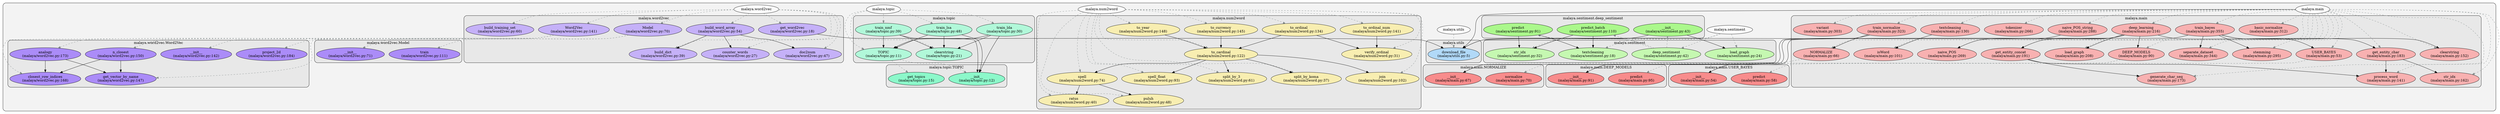 digraph G {
    graph [rankdir=TB, clusterrank="local"];
    subgraph cluster_G {

        graph [style="filled,rounded",fillcolor="#80808018", label=""];
        malaya__main [label="malaya.main", style="filled", fillcolor="#ffffffb2", fontcolor="#000000", group="0"];
        malaya__num2word [label="malaya.num2word", style="filled", fillcolor="#ffffffb2", fontcolor="#000000", group="1"];
        malaya__sentiment [label="malaya.sentiment", style="filled", fillcolor="#ffffffb2", fontcolor="#000000", group="2"];
        malaya__topic [label="malaya.topic", style="filled", fillcolor="#ffffffb2", fontcolor="#000000", group="3"];
        malaya__utils [label="malaya.utils", style="filled", fillcolor="#ffffffb2", fontcolor="#000000", group="4"];
        malaya__word2vec [label="malaya.word2vec", style="filled", fillcolor="#ffffffb2", fontcolor="#000000", group="5"];
        subgraph cluster_malaya__main {

            graph [style="filled,rounded",fillcolor="#80808018", label="malaya.main"];
            malaya__main__DEEP_MODELS [label="DEEP_MODELS\n(malaya/main.py:90)", style="filled", fillcolor="#ff9999b2", fontcolor="#000000", group="0"];
        }
        subgraph cluster_malaya__main {

            graph [style="filled,rounded",fillcolor="#80808018", label="malaya.main"];
            malaya__main__NORMALIZE [label="NORMALIZE\n(malaya/main.py:66)", style="filled", fillcolor="#ff9999b2", fontcolor="#000000", group="0"];
        }
        subgraph cluster_malaya__main {

            graph [style="filled,rounded",fillcolor="#80808018", label="malaya.main"];
            malaya__main__USER_BAYES [label="USER_BAYES\n(malaya/main.py:53)", style="filled", fillcolor="#ff9999b2", fontcolor="#000000", group="0"];
        }
        subgraph cluster_malaya__main {

            graph [style="filled,rounded",fillcolor="#80808018", label="malaya.main"];
            malaya__main__basic_normalize [label="basic_normalize\n(malaya/main.py:312)", style="filled", fillcolor="#ff9999b2", fontcolor="#000000", group="0"];
        }
        subgraph cluster_malaya__main {

            graph [style="filled,rounded",fillcolor="#80808018", label="malaya.main"];
            malaya__main__clearstring [label="clearstring\n(malaya/main.py:152)", style="filled", fillcolor="#ff9999b2", fontcolor="#000000", group="0"];
        }
        subgraph cluster_malaya__main {

            graph [style="filled,rounded",fillcolor="#80808018", label="malaya.main"];
            malaya__main__deep_learning [label="deep_learning\n(malaya/main.py:216)", style="filled", fillcolor="#ff9999b2", fontcolor="#000000", group="0"];
        }
        subgraph cluster_malaya__main {

            graph [style="filled,rounded",fillcolor="#80808018", label="malaya.main"];
            malaya__main__generate_char_seq [label="generate_char_seq\n(malaya/main.py:173)", style="filled", fillcolor="#ff9999b2", fontcolor="#000000", group="0"];
        }
        subgraph cluster_malaya__main {

            graph [style="filled,rounded",fillcolor="#80808018", label="malaya.main"];
            malaya__main__get_entity_char [label="get_entity_char\n(malaya/main.py:183)", style="filled", fillcolor="#ff9999b2", fontcolor="#000000", group="0"];
        }
        subgraph cluster_malaya__main {

            graph [style="filled,rounded",fillcolor="#80808018", label="malaya.main"];
            malaya__main__get_entity_concat [label="get_entity_concat\n(malaya/main.py:191)", style="filled", fillcolor="#ff9999b2", fontcolor="#000000", group="0"];
        }
        subgraph cluster_malaya__main {

            graph [style="filled,rounded",fillcolor="#80808018", label="malaya.main"];
            malaya__main__isWord [label="isWord\n(malaya/main.py:101)", style="filled", fillcolor="#ff9999b2", fontcolor="#000000", group="0"];
        }
        subgraph cluster_malaya__main {

            graph [style="filled,rounded",fillcolor="#80808018", label="malaya.main"];
            malaya__main__load_graphX [label="load_graph\n(malaya/main.py:208)", style="filled", fillcolor="#ff9999b2", fontcolor="#000000", group="0"];
        }
        subgraph cluster_malaya__main {

            graph [style="filled,rounded",fillcolor="#80808018", label="malaya.main"];
            malaya__main__naive_POS [label="naive_POS\n(malaya/main.py:269)", style="filled", fillcolor="#ff9999b2", fontcolor="#000000", group="0"];
        }
        subgraph cluster_malaya__main {

            graph [style="filled,rounded",fillcolor="#80808018", label="malaya.main"];
            malaya__main__naive_POS_string [label="naive_POS_string\n(malaya/main.py:288)", style="filled", fillcolor="#ff9999b2", fontcolor="#000000", group="0"];
        }
        subgraph cluster_malaya__main {

            graph [style="filled,rounded",fillcolor="#80808018", label="malaya.main"];
            malaya__main__process_word [label="process_word\n(malaya/main.py:141)", style="filled", fillcolor="#ff9999b2", fontcolor="#000000", group="0"];
        }
        subgraph cluster_malaya__main {

            graph [style="filled,rounded",fillcolor="#80808018", label="malaya.main"];
            malaya__main__separate_dataset [label="separate_dataset\n(malaya/main.py:344)", style="filled", fillcolor="#ff9999b2", fontcolor="#000000", group="0"];
        }
        subgraph cluster_malaya__main {

            graph [style="filled,rounded",fillcolor="#80808018", label="malaya.main"];
            malaya__main__stemming [label="stemming\n(malaya/main.py:295)", style="filled", fillcolor="#ff9999b2", fontcolor="#000000", group="0"];
        }
        subgraph cluster_malaya__main {

            graph [style="filled,rounded",fillcolor="#80808018", label="malaya.main"];
            malaya__main__str_idx [label="str_idx\n(malaya/main.py:162)", style="filled", fillcolor="#ff9999b2", fontcolor="#000000", group="0"];
        }
        subgraph cluster_malaya__main {

            graph [style="filled,rounded",fillcolor="#80808018", label="malaya.main"];
            malaya__main__textcleaning [label="textcleaning\n(malaya/main.py:130)", style="filled", fillcolor="#ff9999b2", fontcolor="#000000", group="0"];
        }
        subgraph cluster_malaya__main {

            graph [style="filled,rounded",fillcolor="#80808018", label="malaya.main"];
            malaya__main__tokenizer [label="tokenizer\n(malaya/main.py:266)", style="filled", fillcolor="#ff9999b2", fontcolor="#000000", group="0"];
        }
        subgraph cluster_malaya__main {

            graph [style="filled,rounded",fillcolor="#80808018", label="malaya.main"];
            malaya__main__train_bayes [label="train_bayes\n(malaya/main.py:355)", style="filled", fillcolor="#ff9999b2", fontcolor="#000000", group="0"];
        }
        subgraph cluster_malaya__main {

            graph [style="filled,rounded",fillcolor="#80808018", label="malaya.main"];
            malaya__main__train_normalize [label="train_normalize\n(malaya/main.py:323)", style="filled", fillcolor="#ff9999b2", fontcolor="#000000", group="0"];
        }
        subgraph cluster_malaya__main {

            graph [style="filled,rounded",fillcolor="#80808018", label="malaya.main"];
            malaya__main__variant [label="variant\n(malaya/main.py:303)", style="filled", fillcolor="#ff9999b2", fontcolor="#000000", group="0"];
        }
        subgraph cluster_malaya__main__DEEP_MODELS {

            graph [style="filled,rounded",fillcolor="#80808018", label="malaya.main.DEEP_MODELS"];
            malaya__main__DEEP_MODELS____init__ [label="__init__\n(malaya/main.py:91)", style="filled", fillcolor="#ff6565b2", fontcolor="#000000", group="0"];
        }
        subgraph cluster_malaya__main__DEEP_MODELS {

            graph [style="filled,rounded",fillcolor="#80808018", label="malaya.main.DEEP_MODELS"];
            malaya__main__DEEP_MODELS__predict [label="predict\n(malaya/main.py:95)", style="filled", fillcolor="#ff6565b2", fontcolor="#000000", group="0"];
        }
        subgraph cluster_malaya__main__NORMALIZE {

            graph [style="filled,rounded",fillcolor="#80808018", label="malaya.main.NORMALIZE"];
            malaya__main__NORMALIZE____init__ [label="__init__\n(malaya/main.py:67)", style="filled", fillcolor="#ff6565b2", fontcolor="#000000", group="0"];
        }
        subgraph cluster_malaya__main__NORMALIZE {

            graph [style="filled,rounded",fillcolor="#80808018", label="malaya.main.NORMALIZE"];
            malaya__main__NORMALIZE__normalize [label="normalize\n(malaya/main.py:70)", style="filled", fillcolor="#ff6565b2", fontcolor="#000000", group="0"];
        }
        subgraph cluster_malaya__main__USER_BAYES {

            graph [style="filled,rounded",fillcolor="#80808018", label="malaya.main.USER_BAYES"];
            malaya__main__USER_BAYES____init__ [label="__init__\n(malaya/main.py:54)", style="filled", fillcolor="#ff6565b2", fontcolor="#000000", group="0"];
        }
        subgraph cluster_malaya__main__USER_BAYES {

            graph [style="filled,rounded",fillcolor="#80808018", label="malaya.main.USER_BAYES"];
            malaya__main__USER_BAYES__predict [label="predict\n(malaya/main.py:58)", style="filled", fillcolor="#ff6565b2", fontcolor="#000000", group="0"];
        }
        subgraph cluster_malaya__num2word {

            graph [style="filled,rounded",fillcolor="#80808018", label="malaya.num2word"];
            malaya__num2word__join [label="join\n(malaya/num2word.py:102)", style="filled", fillcolor="#fff099b2", fontcolor="#000000", group="1"];
        }
        subgraph cluster_malaya__num2word {

            graph [style="filled,rounded",fillcolor="#80808018", label="malaya.num2word"];
            malaya__num2word__puluh [label="puluh\n(malaya/num2word.py:48)", style="filled", fillcolor="#fff099b2", fontcolor="#000000", group="1"];
        }
        subgraph cluster_malaya__num2word {

            graph [style="filled,rounded",fillcolor="#80808018", label="malaya.num2word"];
            malaya__num2word__ratus [label="ratus\n(malaya/num2word.py:40)", style="filled", fillcolor="#fff099b2", fontcolor="#000000", group="1"];
        }
        subgraph cluster_malaya__num2word {

            graph [style="filled,rounded",fillcolor="#80808018", label="malaya.num2word"];
            malaya__num2word__spell [label="spell\n(malaya/num2word.py:74)", style="filled", fillcolor="#fff099b2", fontcolor="#000000", group="1"];
        }
        subgraph cluster_malaya__num2word {

            graph [style="filled,rounded",fillcolor="#80808018", label="malaya.num2word"];
            malaya__num2word__spell_float [label="spell_float\n(malaya/num2word.py:93)", style="filled", fillcolor="#fff099b2", fontcolor="#000000", group="1"];
        }
        subgraph cluster_malaya__num2word {

            graph [style="filled,rounded",fillcolor="#80808018", label="malaya.num2word"];
            malaya__num2word__split_by_3 [label="split_by_3\n(malaya/num2word.py:61)", style="filled", fillcolor="#fff099b2", fontcolor="#000000", group="1"];
        }
        subgraph cluster_malaya__num2word {

            graph [style="filled,rounded",fillcolor="#80808018", label="malaya.num2word"];
            malaya__num2word__split_by_koma [label="split_by_koma\n(malaya/num2word.py:37)", style="filled", fillcolor="#fff099b2", fontcolor="#000000", group="1"];
        }
        subgraph cluster_malaya__num2word {

            graph [style="filled,rounded",fillcolor="#80808018", label="malaya.num2word"];
            malaya__num2word__to_cardinal [label="to_cardinal\n(malaya/num2word.py:122)", style="filled", fillcolor="#fff099b2", fontcolor="#000000", group="1"];
        }
        subgraph cluster_malaya__num2word {

            graph [style="filled,rounded",fillcolor="#80808018", label="malaya.num2word"];
            malaya__num2word__to_currency [label="to_currency\n(malaya/num2word.py:145)", style="filled", fillcolor="#fff099b2", fontcolor="#000000", group="1"];
        }
        subgraph cluster_malaya__num2word {

            graph [style="filled,rounded",fillcolor="#80808018", label="malaya.num2word"];
            malaya__num2word__to_ordinal [label="to_ordinal\n(malaya/num2word.py:134)", style="filled", fillcolor="#fff099b2", fontcolor="#000000", group="1"];
        }
        subgraph cluster_malaya__num2word {

            graph [style="filled,rounded",fillcolor="#80808018", label="malaya.num2word"];
            malaya__num2word__to_ordinal_num [label="to_ordinal_num\n(malaya/num2word.py:141)", style="filled", fillcolor="#fff099b2", fontcolor="#000000", group="1"];
        }
        subgraph cluster_malaya__num2word {

            graph [style="filled,rounded",fillcolor="#80808018", label="malaya.num2word"];
            malaya__num2word__to_year [label="to_year\n(malaya/num2word.py:148)", style="filled", fillcolor="#fff099b2", fontcolor="#000000", group="1"];
        }
        subgraph cluster_malaya__num2word {

            graph [style="filled,rounded",fillcolor="#80808018", label="malaya.num2word"];
            malaya__num2word__verify_ordinal [label="verify_ordinal\n(malaya/num2word.py:31)", style="filled", fillcolor="#fff099b2", fontcolor="#000000", group="1"];
        }
        subgraph cluster_malaya__sentiment {

            graph [style="filled,rounded",fillcolor="#80808018", label="malaya.sentiment"];
            malaya__sentiment__deep_sentiment [label="deep_sentiment\n(malaya/sentiment.py:42)", style="filled", fillcolor="#b6ff99b2", fontcolor="#000000", group="2"];
        }
        subgraph cluster_malaya__sentiment {

            graph [style="filled,rounded",fillcolor="#80808018", label="malaya.sentiment"];
            malaya__sentiment__load_graphX [label="load_graph\n(malaya/sentiment.py:24)", style="filled", fillcolor="#b6ff99b2", fontcolor="#000000", group="2"];
        }
        subgraph cluster_malaya__sentiment {

            graph [style="filled,rounded",fillcolor="#80808018", label="malaya.sentiment"];
            malaya__sentiment__str_idx [label="str_idx\n(malaya/sentiment.py:32)", style="filled", fillcolor="#b6ff99b2", fontcolor="#000000", group="2"];
        }
        subgraph cluster_malaya__sentiment {

            graph [style="filled,rounded",fillcolor="#80808018", label="malaya.sentiment"];
            malaya__sentiment__textcleaning [label="textcleaning\n(malaya/sentiment.py:18)", style="filled", fillcolor="#b6ff99b2", fontcolor="#000000", group="2"];
        }
        subgraph cluster_malaya__sentiment__deep_sentiment {

            graph [style="filled,rounded",fillcolor="#80808018", label="malaya.sentiment.deep_sentiment"];
            malaya__sentiment__deep_sentiment____init__ [label="__init__\n(malaya/sentiment.py:43)", style="filled", fillcolor="#91ff65b2", fontcolor="#000000", group="2"];
        }
        subgraph cluster_malaya__sentiment__deep_sentiment {

            graph [style="filled,rounded",fillcolor="#80808018", label="malaya.sentiment.deep_sentiment"];
            malaya__sentiment__deep_sentiment__predict [label="predict\n(malaya/sentiment.py:91)", style="filled", fillcolor="#91ff65b2", fontcolor="#000000", group="2"];
        }
        subgraph cluster_malaya__sentiment__deep_sentiment {

            graph [style="filled,rounded",fillcolor="#80808018", label="malaya.sentiment.deep_sentiment"];
            malaya__sentiment__deep_sentiment__predict_batch [label="predict_batch\n(malaya/sentiment.py:110)", style="filled", fillcolor="#91ff65b2", fontcolor="#000000", group="2"];
        }
        subgraph cluster_malaya__topic {

            graph [style="filled,rounded",fillcolor="#80808018", label="malaya.topic"];
            malaya__topic__TOPIC [label="TOPIC\n(malaya/topic.py:11)", style="filled", fillcolor="#99ffd3b2", fontcolor="#000000", group="3"];
        }
        subgraph cluster_malaya__topic {

            graph [style="filled,rounded",fillcolor="#80808018", label="malaya.topic"];
            malaya__topic__clearstring [label="clearstring\n(malaya/topic.py:21)", style="filled", fillcolor="#99ffd3b2", fontcolor="#000000", group="3"];
        }
        subgraph cluster_malaya__topic {

            graph [style="filled,rounded",fillcolor="#80808018", label="malaya.topic"];
            malaya__topic__train_lda [label="train_lda\n(malaya/topic.py:30)", style="filled", fillcolor="#99ffd3b2", fontcolor="#000000", group="3"];
        }
        subgraph cluster_malaya__topic {

            graph [style="filled,rounded",fillcolor="#80808018", label="malaya.topic"];
            malaya__topic__train_lsa [label="train_lsa\n(malaya/topic.py:48)", style="filled", fillcolor="#99ffd3b2", fontcolor="#000000", group="3"];
        }
        subgraph cluster_malaya__topic {

            graph [style="filled,rounded",fillcolor="#80808018", label="malaya.topic"];
            malaya__topic__train_nmf [label="train_nmf\n(malaya/topic.py:39)", style="filled", fillcolor="#99ffd3b2", fontcolor="#000000", group="3"];
        }
        subgraph cluster_malaya__topic__TOPIC {

            graph [style="filled,rounded",fillcolor="#80808018", label="malaya.topic.TOPIC"];
            malaya__topic__TOPIC____init__ [label="__init__\n(malaya/topic.py:12)", style="filled", fillcolor="#65ffbdb2", fontcolor="#000000", group="3"];
        }
        subgraph cluster_malaya__topic__TOPIC {

            graph [style="filled,rounded",fillcolor="#80808018", label="malaya.topic.TOPIC"];
            malaya__topic__TOPIC__get_topics [label="get_topics\n(malaya/topic.py:15)", style="filled", fillcolor="#65ffbdb2", fontcolor="#000000", group="3"];
        }
        subgraph cluster_malaya__utils {

            graph [style="filled,rounded",fillcolor="#80808018", label="malaya.utils"];
            malaya__utils__download_file [label="download_file\n(malaya/utils.py:5)", style="filled", fillcolor="#99d3ffb2", fontcolor="#000000", group="4"];
        }
        subgraph cluster_malaya__word2vec {

            graph [style="filled,rounded",fillcolor="#80808018", label="malaya.word2vec"];
            malaya__word2vec__Model [label="Model\n(malaya/word2vec.py:70)", style="filled", fillcolor="#b699ffb2", fontcolor="#000000", group="5"];
        }
        subgraph cluster_malaya__word2vec {

            graph [style="filled,rounded",fillcolor="#80808018", label="malaya.word2vec"];
            malaya__word2vec__Word2Vec [label="Word2Vec\n(malaya/word2vec.py:141)", style="filled", fillcolor="#b699ffb2", fontcolor="#000000", group="5"];
        }
        subgraph cluster_malaya__word2vec {

            graph [style="filled,rounded",fillcolor="#80808018", label="malaya.word2vec"];
            malaya__word2vec__build_dict [label="build_dict\n(malaya/word2vec.py:39)", style="filled", fillcolor="#b699ffb2", fontcolor="#000000", group="5"];
        }
        subgraph cluster_malaya__word2vec {

            graph [style="filled,rounded",fillcolor="#80808018", label="malaya.word2vec"];
            malaya__word2vec__build_training_set [label="build_training_set\n(malaya/word2vec.py:60)", style="filled", fillcolor="#b699ffb2", fontcolor="#000000", group="5"];
        }
        subgraph cluster_malaya__word2vec {

            graph [style="filled,rounded",fillcolor="#80808018", label="malaya.word2vec"];
            malaya__word2vec__build_word_array [label="build_word_array\n(malaya/word2vec.py:54)", style="filled", fillcolor="#b699ffb2", fontcolor="#000000", group="5"];
        }
        subgraph cluster_malaya__word2vec {

            graph [style="filled,rounded",fillcolor="#80808018", label="malaya.word2vec"];
            malaya__word2vec__counter_words [label="counter_words\n(malaya/word2vec.py:27)", style="filled", fillcolor="#b699ffb2", fontcolor="#000000", group="5"];
        }
        subgraph cluster_malaya__word2vec {

            graph [style="filled,rounded",fillcolor="#80808018", label="malaya.word2vec"];
            malaya__word2vec__doc2num [label="doc2num\n(malaya/word2vec.py:47)", style="filled", fillcolor="#b699ffb2", fontcolor="#000000", group="5"];
        }
        subgraph cluster_malaya__word2vec {

            graph [style="filled,rounded",fillcolor="#80808018", label="malaya.word2vec"];
            malaya__word2vec__get_word2vec [label="get_word2vec\n(malaya/word2vec.py:18)", style="filled", fillcolor="#b699ffb2", fontcolor="#000000", group="5"];
        }
        subgraph cluster_malaya__word2vec__Model {

            graph [style="filled,rounded",fillcolor="#80808018", label="malaya.word2vec.Model"];
            malaya__word2vec__Model____init__ [label="__init__\n(malaya/word2vec.py:71)", style="filled", fillcolor="#9165ffb2", fontcolor="#000000", group="5"];
        }
        subgraph cluster_malaya__word2vec__Model {

            graph [style="filled,rounded",fillcolor="#80808018", label="malaya.word2vec.Model"];
            malaya__word2vec__Model__train [label="train\n(malaya/word2vec.py:111)", style="filled", fillcolor="#9165ffb2", fontcolor="#000000", group="5"];
        }
        subgraph cluster_malaya__word2vec__Word2Vec {

            graph [style="filled,rounded",fillcolor="#80808018", label="malaya.word2vec.Word2Vec"];
            malaya__word2vec__Word2Vec____init__ [label="__init__\n(malaya/word2vec.py:142)", style="filled", fillcolor="#9165ffb2", fontcolor="#000000", group="5"];
        }
        subgraph cluster_malaya__word2vec__Word2Vec {

            graph [style="filled,rounded",fillcolor="#80808018", label="malaya.word2vec.Word2Vec"];
            malaya__word2vec__Word2Vec__analogy [label="analogy\n(malaya/word2vec.py:173)", style="filled", fillcolor="#9165ffb2", fontcolor="#000000", group="5"];
        }
        subgraph cluster_malaya__word2vec__Word2Vec {

            graph [style="filled,rounded",fillcolor="#80808018", label="malaya.word2vec.Word2Vec"];
            malaya__word2vec__Word2Vec__closest_row_indices [label="closest_row_indices\n(malaya/word2vec.py:168)", style="filled", fillcolor="#9165ffb2", fontcolor="#000000", group="5"];
        }
        subgraph cluster_malaya__word2vec__Word2Vec {

            graph [style="filled,rounded",fillcolor="#80808018", label="malaya.word2vec.Word2Vec"];
            malaya__word2vec__Word2Vec__get_vector_by_name [label="get_vector_by_name\n(malaya/word2vec.py:147)", style="filled", fillcolor="#9165ffb2", fontcolor="#000000", group="5"];
        }
        subgraph cluster_malaya__word2vec__Word2Vec {

            graph [style="filled,rounded",fillcolor="#80808018", label="malaya.word2vec.Word2Vec"];
            malaya__word2vec__Word2Vec__n_closest [label="n_closest\n(malaya/word2vec.py:150)", style="filled", fillcolor="#9165ffb2", fontcolor="#000000", group="5"];
        }
        subgraph cluster_malaya__word2vec__Word2Vec {

            graph [style="filled,rounded",fillcolor="#80808018", label="malaya.word2vec.Word2Vec"];
            malaya__word2vec__Word2Vec__project_2d [label="project_2d\n(malaya/word2vec.py:184)", style="filled", fillcolor="#9165ffb2", fontcolor="#000000", group="5"];
        }
    }
        malaya__main -> malaya__main__deep_learning [style="dashed", color="#838b8b"];
        malaya__main -> malaya__main__basic_normalize [style="dashed", color="#838b8b"];
        malaya__main -> malaya__main__str_idx [style="dashed", color="#838b8b"];
        malaya__main -> malaya__main__textcleaning [style="dashed", color="#838b8b"];
        malaya__main -> malaya__main__process_word [style="dashed", color="#838b8b"];
        malaya__main -> malaya__main__train_normalize [style="dashed", color="#838b8b"];
        malaya__main -> malaya__main__USER_BAYES [style="dashed", color="#838b8b"];
        malaya__main -> malaya__main__generate_char_seq [style="dashed", color="#838b8b"];
        malaya__main -> malaya__main__clearstring [style="dashed", color="#838b8b"];
        malaya__main -> malaya__main__get_entity_char [style="dashed", color="#838b8b"];
        malaya__main -> malaya__main__separate_dataset [style="dashed", color="#838b8b"];
        malaya__main -> malaya__main__tokenizer [style="dashed", color="#838b8b"];
        malaya__main -> malaya__main__NORMALIZE [style="dashed", color="#838b8b"];
        malaya__main -> malaya__main__DEEP_MODELS [style="dashed", color="#838b8b"];
        malaya__main -> malaya__main__train_bayes [style="dashed", color="#838b8b"];
        malaya__main -> malaya__main__naive_POS [style="dashed", color="#838b8b"];
        malaya__main -> malaya__main__naive_POS_string [style="dashed", color="#838b8b"];
        malaya__main -> malaya__main__get_entity_concat [style="dashed", color="#838b8b"];
        malaya__main -> malaya__main__isWord [style="dashed", color="#838b8b"];
        malaya__main -> malaya__main__load_graphX [style="dashed", color="#838b8b"];
        malaya__main -> malaya__main__stemming [style="dashed", color="#838b8b"];
        malaya__main -> malaya__main__variant [style="dashed", color="#838b8b"];
        malaya__main__USER_BAYES -> malaya__main__USER_BAYES____init__ [style="dashed", color="#838b8b"];
        malaya__main__USER_BAYES -> malaya__main__USER_BAYES__predict [style="dashed", color="#838b8b"];
        malaya__main__NORMALIZE -> malaya__main__NORMALIZE__normalize [style="dashed", color="#838b8b"];
        malaya__main__NORMALIZE -> malaya__main__NORMALIZE____init__ [style="dashed", color="#838b8b"];
        malaya__main__DEEP_MODELS -> malaya__main__DEEP_MODELS__predict [style="dashed", color="#838b8b"];
        malaya__main__DEEP_MODELS -> malaya__main__DEEP_MODELS____init__ [style="dashed", color="#838b8b"];
        malaya__num2word -> malaya__num2word__ratus [style="dashed", color="#838b8b"];
        malaya__num2word -> malaya__num2word__to_currency [style="dashed", color="#838b8b"];
        malaya__num2word -> malaya__num2word__spell [style="dashed", color="#838b8b"];
        malaya__num2word -> malaya__num2word__to_year [style="dashed", color="#838b8b"];
        malaya__num2word -> malaya__num2word__verify_ordinal [style="dashed", color="#838b8b"];
        malaya__num2word -> malaya__num2word__spell_float [style="dashed", color="#838b8b"];
        malaya__num2word -> malaya__num2word__split_by_koma [style="dashed", color="#838b8b"];
        malaya__num2word -> malaya__num2word__to_cardinal [style="dashed", color="#838b8b"];
        malaya__num2word -> malaya__num2word__join [style="dashed", color="#838b8b"];
        malaya__num2word -> malaya__num2word__puluh [style="dashed", color="#838b8b"];
        malaya__num2word -> malaya__num2word__to_ordinal [style="dashed", color="#838b8b"];
        malaya__num2word -> malaya__num2word__to_ordinal_num [style="dashed", color="#838b8b"];
        malaya__num2word -> malaya__num2word__split_by_3 [style="dashed", color="#838b8b"];
        malaya__sentiment -> malaya__sentiment__deep_sentiment [style="dashed", color="#838b8b"];
        malaya__sentiment -> malaya__sentiment__load_graphX [style="dashed", color="#838b8b"];
        malaya__sentiment -> malaya__sentiment__str_idx [style="dashed", color="#838b8b"];
        malaya__sentiment -> malaya__sentiment__textcleaning [style="dashed", color="#838b8b"];
        malaya__sentiment__deep_sentiment -> malaya__sentiment__deep_sentiment__predict [style="dashed", color="#838b8b"];
        malaya__sentiment__deep_sentiment -> malaya__sentiment__deep_sentiment____init__ [style="dashed", color="#838b8b"];
        malaya__sentiment__deep_sentiment -> malaya__sentiment__deep_sentiment__predict_batch [style="dashed", color="#838b8b"];
        malaya__topic -> malaya__topic__clearstring [style="dashed", color="#838b8b"];
        malaya__topic -> malaya__topic__train_lda [style="dashed", color="#838b8b"];
        malaya__topic -> malaya__topic__TOPIC [style="dashed", color="#838b8b"];
        malaya__topic -> malaya__topic__train_lsa [style="dashed", color="#838b8b"];
        malaya__topic -> malaya__topic__train_nmf [style="dashed", color="#838b8b"];
        malaya__topic__TOPIC -> malaya__topic__TOPIC__get_topics [style="dashed", color="#838b8b"];
        malaya__topic__TOPIC -> malaya__topic__TOPIC____init__ [style="dashed", color="#838b8b"];
        malaya__utils -> malaya__utils__download_file [style="dashed", color="#838b8b"];
        malaya__word2vec -> malaya__word2vec__build_dict [style="dashed", color="#838b8b"];
        malaya__word2vec -> malaya__word2vec__build_word_array [style="dashed", color="#838b8b"];
        malaya__word2vec -> malaya__word2vec__doc2num [style="dashed", color="#838b8b"];
        malaya__word2vec -> malaya__word2vec__Model [style="dashed", color="#838b8b"];
        malaya__word2vec -> malaya__word2vec__Word2Vec [style="dashed", color="#838b8b"];
        malaya__word2vec -> malaya__word2vec__counter_words [style="dashed", color="#838b8b"];
        malaya__word2vec -> malaya__word2vec__get_word2vec [style="dashed", color="#838b8b"];
        malaya__word2vec -> malaya__word2vec__build_training_set [style="dashed", color="#838b8b"];
        malaya__word2vec__Model -> malaya__word2vec__Model____init__ [style="dashed", color="#838b8b"];
        malaya__word2vec__Model -> malaya__word2vec__Model__train [style="dashed", color="#838b8b"];
        malaya__word2vec__Word2Vec -> malaya__word2vec__Word2Vec__closest_row_indices [style="dashed", color="#838b8b"];
        malaya__word2vec__Word2Vec -> malaya__word2vec__Word2Vec__get_vector_by_name [style="dashed", color="#838b8b"];
        malaya__word2vec__Word2Vec -> malaya__word2vec__Word2Vec__analogy [style="dashed", color="#838b8b"];
        malaya__word2vec__Word2Vec -> malaya__word2vec__Word2Vec__n_closest [style="dashed", color="#838b8b"];
        malaya__word2vec__Word2Vec -> malaya__word2vec__Word2Vec__project_2d [style="dashed", color="#838b8b"];
        malaya__word2vec__Word2Vec -> malaya__word2vec__Word2Vec____init__ [style="dashed", color="#838b8b"];
        malaya__main -> malaya__utils__download_file [style="solid", color="#000000"];
        malaya__main__textcleaning -> malaya__main__isWord [style="solid", color="#000000"];
        malaya__main__get_entity_char -> malaya__main__process_word [style="solid", color="#000000"];
        malaya__main__get_entity_char -> malaya__main__str_idx [style="solid", color="#000000"];
        malaya__main__get_entity_concat -> malaya__main__process_word [style="solid", color="#000000"];
        malaya__main__get_entity_concat -> malaya__main__generate_char_seq [style="solid", color="#000000"];
        malaya__main__deep_learning -> malaya__main__get_entity_char [style="solid", color="#000000"];
        malaya__main__deep_learning -> malaya__main__DEEP_MODELS [style="solid", color="#000000"];
        malaya__main__deep_learning -> malaya__main__get_entity_concat [style="solid", color="#000000"];
        malaya__main__deep_learning -> malaya__main__DEEP_MODELS____init__ [style="solid", color="#000000"];
        malaya__main__deep_learning -> malaya__main__load_graphX [style="solid", color="#000000"];
        malaya__main__deep_learning -> malaya__utils__download_file [style="solid", color="#000000"];
        malaya__main__naive_POS_string -> malaya__main__naive_POS [style="solid", color="#000000"];
        malaya__main__train_normalize -> malaya__main__NORMALIZE [style="solid", color="#000000"];
        malaya__main__train_normalize -> malaya__main__NORMALIZE____init__ [style="solid", color="#000000"];
        malaya__main__train_bayes -> malaya__main__USER_BAYES [style="solid", color="#000000"];
        malaya__main__train_bayes -> malaya__main__clearstring [style="solid", color="#000000"];
        malaya__main__train_bayes -> malaya__main__USER_BAYES____init__ [style="solid", color="#000000"];
        malaya__main__train_bayes -> malaya__main__separate_dataset [style="solid", color="#000000"];
        malaya__main__train_bayes -> malaya__main__stemming [style="solid", color="#000000"];
        malaya__num2word__spell -> malaya__num2word__puluh [style="solid", color="#000000"];
        malaya__num2word__spell -> malaya__num2word__ratus [style="solid", color="#000000"];
        malaya__num2word__to_cardinal -> malaya__num2word__spell [style="solid", color="#000000"];
        malaya__num2word__to_cardinal -> malaya__num2word__spell_float [style="solid", color="#000000"];
        malaya__num2word__to_cardinal -> malaya__num2word__split_by_koma [style="solid", color="#000000"];
        malaya__num2word__to_cardinal -> malaya__num2word__join [style="solid", color="#000000"];
        malaya__num2word__to_cardinal -> malaya__num2word__split_by_3 [style="solid", color="#000000"];
        malaya__num2word__to_ordinal -> malaya__num2word__to_cardinal [style="solid", color="#000000"];
        malaya__num2word__to_ordinal -> malaya__num2word__verify_ordinal [style="solid", color="#000000"];
        malaya__num2word__to_ordinal_num -> malaya__num2word__verify_ordinal [style="solid", color="#000000"];
        malaya__num2word__to_currency -> malaya__num2word__to_cardinal [style="solid", color="#000000"];
        malaya__num2word__to_year -> malaya__num2word__to_cardinal [style="solid", color="#000000"];
        malaya__sentiment__deep_sentiment____init__ -> malaya__sentiment__load_graphX [style="solid", color="#000000"];
        malaya__sentiment__deep_sentiment____init__ -> malaya__utils__download_file [style="solid", color="#000000"];
        malaya__sentiment__deep_sentiment__predict -> malaya__sentiment__textcleaning [style="solid", color="#000000"];
        malaya__sentiment__deep_sentiment__predict -> malaya__sentiment__str_idx [style="solid", color="#000000"];
        malaya__sentiment__deep_sentiment__predict_batch -> malaya__sentiment__textcleaning [style="solid", color="#000000"];
        malaya__sentiment__deep_sentiment__predict_batch -> malaya__sentiment__str_idx [style="solid", color="#000000"];
        malaya__topic__train_lda -> malaya__topic__clearstring [style="solid", color="#000000"];
        malaya__topic__train_lda -> malaya__topic__TOPIC____init__ [style="solid", color="#000000"];
        malaya__topic__train_lda -> malaya__topic__TOPIC [style="solid", color="#000000"];
        malaya__topic__train_nmf -> malaya__topic__clearstring [style="solid", color="#000000"];
        malaya__topic__train_nmf -> malaya__topic__TOPIC____init__ [style="solid", color="#000000"];
        malaya__topic__train_nmf -> malaya__topic__TOPIC [style="solid", color="#000000"];
        malaya__topic__train_lsa -> malaya__topic__clearstring [style="solid", color="#000000"];
        malaya__topic__train_lsa -> malaya__topic__TOPIC____init__ [style="solid", color="#000000"];
        malaya__topic__train_lsa -> malaya__topic__TOPIC [style="solid", color="#000000"];
        malaya__word2vec__get_word2vec -> malaya__utils__download_file [style="solid", color="#000000"];
        malaya__word2vec__build_word_array -> malaya__word2vec__build_dict [style="solid", color="#000000"];
        malaya__word2vec__build_word_array -> malaya__word2vec__doc2num [style="solid", color="#000000"];
        malaya__word2vec__build_word_array -> malaya__word2vec__counter_words [style="solid", color="#000000"];
        malaya__word2vec__Word2Vec__n_closest -> malaya__word2vec__Word2Vec__closest_row_indices [style="solid", color="#000000"];
        malaya__word2vec__Word2Vec__n_closest -> malaya__word2vec__Word2Vec__get_vector_by_name [style="solid", color="#000000"];
        malaya__word2vec__Word2Vec__analogy -> malaya__word2vec__Word2Vec__closest_row_indices [style="solid", color="#000000"];
        malaya__word2vec__Word2Vec__analogy -> malaya__word2vec__Word2Vec__get_vector_by_name [style="solid", color="#000000"];
    }
